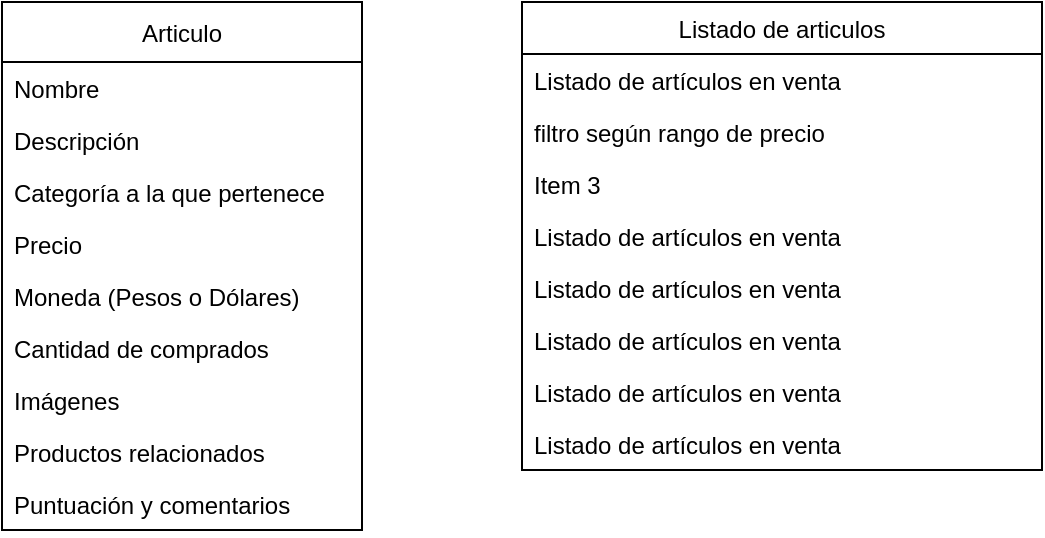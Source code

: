 <mxfile version="14.9.7" type="github">
  <diagram id="w0npDAH6z72HC8jlwonM" name="Page-1">
    <mxGraphModel dx="868" dy="482" grid="1" gridSize="10" guides="1" tooltips="1" connect="1" arrows="1" fold="1" page="1" pageScale="1" pageWidth="827" pageHeight="1169" math="0" shadow="0">
      <root>
        <mxCell id="0" />
        <mxCell id="1" parent="0" />
        <mxCell id="Ix53r0QzqGAZ9kxHplAQ-86" value="Articulo" style="swimlane;fontStyle=0;childLayout=stackLayout;horizontal=1;startSize=30;horizontalStack=0;resizeParent=1;resizeParentMax=0;resizeLast=0;collapsible=1;marginBottom=0;" vertex="1" parent="1">
          <mxGeometry x="40" y="40" width="180" height="264" as="geometry" />
        </mxCell>
        <mxCell id="Ix53r0QzqGAZ9kxHplAQ-87" value="Nombre" style="text;strokeColor=none;fillColor=none;align=left;verticalAlign=top;spacingLeft=4;spacingRight=4;overflow=hidden;rotatable=0;points=[[0,0.5],[1,0.5]];portConstraint=eastwest;" vertex="1" parent="Ix53r0QzqGAZ9kxHplAQ-86">
          <mxGeometry y="30" width="180" height="26" as="geometry" />
        </mxCell>
        <mxCell id="Ix53r0QzqGAZ9kxHplAQ-88" value="Descripción" style="text;strokeColor=none;fillColor=none;align=left;verticalAlign=top;spacingLeft=4;spacingRight=4;overflow=hidden;rotatable=0;points=[[0,0.5],[1,0.5]];portConstraint=eastwest;" vertex="1" parent="Ix53r0QzqGAZ9kxHplAQ-86">
          <mxGeometry y="56" width="180" height="26" as="geometry" />
        </mxCell>
        <mxCell id="Ix53r0QzqGAZ9kxHplAQ-89" value="Categoría a la que pertenece" style="text;strokeColor=none;fillColor=none;align=left;verticalAlign=top;spacingLeft=4;spacingRight=4;overflow=hidden;rotatable=0;points=[[0,0.5],[1,0.5]];portConstraint=eastwest;" vertex="1" parent="Ix53r0QzqGAZ9kxHplAQ-86">
          <mxGeometry y="82" width="180" height="26" as="geometry" />
        </mxCell>
        <mxCell id="Ix53r0QzqGAZ9kxHplAQ-90" value="Precio" style="text;strokeColor=none;fillColor=none;align=left;verticalAlign=top;spacingLeft=4;spacingRight=4;overflow=hidden;rotatable=0;points=[[0,0.5],[1,0.5]];portConstraint=eastwest;" vertex="1" parent="Ix53r0QzqGAZ9kxHplAQ-86">
          <mxGeometry y="108" width="180" height="26" as="geometry" />
        </mxCell>
        <mxCell id="Ix53r0QzqGAZ9kxHplAQ-91" value="Moneda (Pesos o Dólares)" style="text;strokeColor=none;fillColor=none;align=left;verticalAlign=top;spacingLeft=4;spacingRight=4;overflow=hidden;rotatable=0;points=[[0,0.5],[1,0.5]];portConstraint=eastwest;" vertex="1" parent="Ix53r0QzqGAZ9kxHplAQ-86">
          <mxGeometry y="134" width="180" height="26" as="geometry" />
        </mxCell>
        <mxCell id="Ix53r0QzqGAZ9kxHplAQ-92" value="Cantidad de comprados" style="text;strokeColor=none;fillColor=none;align=left;verticalAlign=top;spacingLeft=4;spacingRight=4;overflow=hidden;rotatable=0;points=[[0,0.5],[1,0.5]];portConstraint=eastwest;" vertex="1" parent="Ix53r0QzqGAZ9kxHplAQ-86">
          <mxGeometry y="160" width="180" height="26" as="geometry" />
        </mxCell>
        <mxCell id="Ix53r0QzqGAZ9kxHplAQ-93" value="Imágenes" style="text;strokeColor=none;fillColor=none;align=left;verticalAlign=top;spacingLeft=4;spacingRight=4;overflow=hidden;rotatable=0;points=[[0,0.5],[1,0.5]];portConstraint=eastwest;" vertex="1" parent="Ix53r0QzqGAZ9kxHplAQ-86">
          <mxGeometry y="186" width="180" height="26" as="geometry" />
        </mxCell>
        <mxCell id="Ix53r0QzqGAZ9kxHplAQ-94" value="Productos relacionados" style="text;strokeColor=none;fillColor=none;align=left;verticalAlign=top;spacingLeft=4;spacingRight=4;overflow=hidden;rotatable=0;points=[[0,0.5],[1,0.5]];portConstraint=eastwest;" vertex="1" parent="Ix53r0QzqGAZ9kxHplAQ-86">
          <mxGeometry y="212" width="180" height="26" as="geometry" />
        </mxCell>
        <mxCell id="Ix53r0QzqGAZ9kxHplAQ-95" value="Puntuación y comentarios" style="text;strokeColor=none;fillColor=none;align=left;verticalAlign=top;spacingLeft=4;spacingRight=4;overflow=hidden;rotatable=0;points=[[0,0.5],[1,0.5]];portConstraint=eastwest;" vertex="1" parent="Ix53r0QzqGAZ9kxHplAQ-86">
          <mxGeometry y="238" width="180" height="26" as="geometry" />
        </mxCell>
        <mxCell id="Ix53r0QzqGAZ9kxHplAQ-97" value="Listado de articulos" style="swimlane;fontStyle=0;childLayout=stackLayout;horizontal=1;startSize=26;horizontalStack=0;resizeParent=1;resizeParentMax=0;resizeLast=0;collapsible=1;marginBottom=0;" vertex="1" parent="1">
          <mxGeometry x="300" y="40" width="260" height="234" as="geometry" />
        </mxCell>
        <mxCell id="Ix53r0QzqGAZ9kxHplAQ-98" value="Listado de artículos en venta" style="text;strokeColor=none;fillColor=none;align=left;verticalAlign=top;spacingLeft=4;spacingRight=4;overflow=hidden;rotatable=0;points=[[0,0.5],[1,0.5]];portConstraint=eastwest;" vertex="1" parent="Ix53r0QzqGAZ9kxHplAQ-97">
          <mxGeometry y="26" width="260" height="26" as="geometry" />
        </mxCell>
        <mxCell id="Ix53r0QzqGAZ9kxHplAQ-99" value="filtro según rango de precio" style="text;strokeColor=none;fillColor=none;align=left;verticalAlign=top;spacingLeft=4;spacingRight=4;overflow=hidden;rotatable=0;points=[[0,0.5],[1,0.5]];portConstraint=eastwest;" vertex="1" parent="Ix53r0QzqGAZ9kxHplAQ-97">
          <mxGeometry y="52" width="260" height="26" as="geometry" />
        </mxCell>
        <mxCell id="Ix53r0QzqGAZ9kxHplAQ-100" value="Item 3" style="text;strokeColor=none;fillColor=none;align=left;verticalAlign=top;spacingLeft=4;spacingRight=4;overflow=hidden;rotatable=0;points=[[0,0.5],[1,0.5]];portConstraint=eastwest;" vertex="1" parent="Ix53r0QzqGAZ9kxHplAQ-97">
          <mxGeometry y="78" width="260" height="26" as="geometry" />
        </mxCell>
        <mxCell id="Ix53r0QzqGAZ9kxHplAQ-101" value="Listado de artículos en venta" style="text;strokeColor=none;fillColor=none;align=left;verticalAlign=top;spacingLeft=4;spacingRight=4;overflow=hidden;rotatable=0;points=[[0,0.5],[1,0.5]];portConstraint=eastwest;" vertex="1" parent="Ix53r0QzqGAZ9kxHplAQ-97">
          <mxGeometry y="104" width="260" height="26" as="geometry" />
        </mxCell>
        <mxCell id="Ix53r0QzqGAZ9kxHplAQ-102" value="Listado de artículos en venta" style="text;strokeColor=none;fillColor=none;align=left;verticalAlign=top;spacingLeft=4;spacingRight=4;overflow=hidden;rotatable=0;points=[[0,0.5],[1,0.5]];portConstraint=eastwest;" vertex="1" parent="Ix53r0QzqGAZ9kxHplAQ-97">
          <mxGeometry y="130" width="260" height="26" as="geometry" />
        </mxCell>
        <mxCell id="Ix53r0QzqGAZ9kxHplAQ-103" value="Listado de artículos en venta" style="text;strokeColor=none;fillColor=none;align=left;verticalAlign=top;spacingLeft=4;spacingRight=4;overflow=hidden;rotatable=0;points=[[0,0.5],[1,0.5]];portConstraint=eastwest;" vertex="1" parent="Ix53r0QzqGAZ9kxHplAQ-97">
          <mxGeometry y="156" width="260" height="26" as="geometry" />
        </mxCell>
        <mxCell id="Ix53r0QzqGAZ9kxHplAQ-104" value="Listado de artículos en venta" style="text;strokeColor=none;fillColor=none;align=left;verticalAlign=top;spacingLeft=4;spacingRight=4;overflow=hidden;rotatable=0;points=[[0,0.5],[1,0.5]];portConstraint=eastwest;" vertex="1" parent="Ix53r0QzqGAZ9kxHplAQ-97">
          <mxGeometry y="182" width="260" height="26" as="geometry" />
        </mxCell>
        <mxCell id="Ix53r0QzqGAZ9kxHplAQ-105" value="Listado de artículos en venta" style="text;strokeColor=none;fillColor=none;align=left;verticalAlign=top;spacingLeft=4;spacingRight=4;overflow=hidden;rotatable=0;points=[[0,0.5],[1,0.5]];portConstraint=eastwest;" vertex="1" parent="Ix53r0QzqGAZ9kxHplAQ-97">
          <mxGeometry y="208" width="260" height="26" as="geometry" />
        </mxCell>
      </root>
    </mxGraphModel>
  </diagram>
</mxfile>
